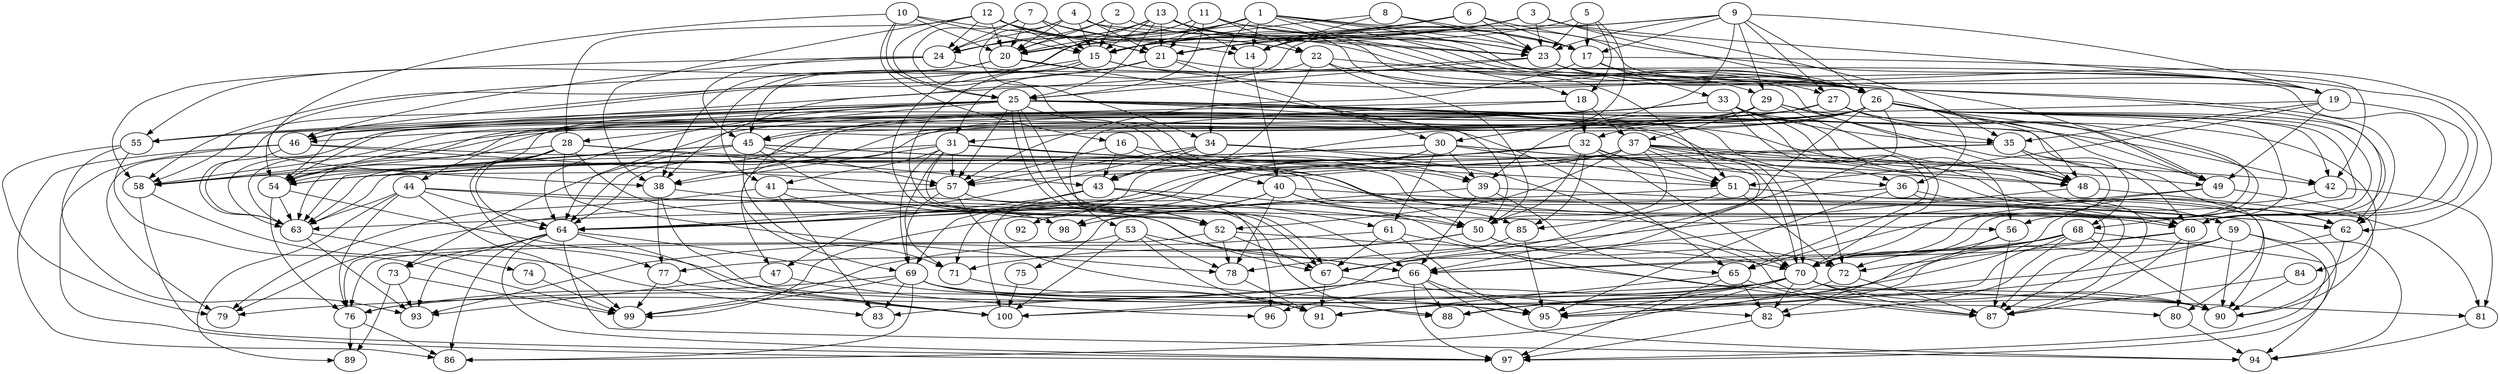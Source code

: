 // DAG automatically generated by daggen at Tue Jul 18 11:30:58 2017
// ./daggen --dot -n 100 --fat 0.5 --regular 0.2 --density 0.8 --jump 4 
digraph G {
  1 [size="8040013042", alpha="0.03"]
  1 -> 14 [size ="134217728"]
  1 -> 15 [size ="134217728"]
  1 -> 18 [size ="134217728"]
  1 -> 19 [size ="134217728"]
  1 -> 20 [size ="134217728"]
  1 -> 23 [size ="134217728"]
  1 -> 24 [size ="134217728"]
  1 -> 26 [size ="134217728"]
  1 -> 29 [size ="134217728"]
  1 -> 34 [size ="134217728"]
  2 [size="38368051200", alpha="0.06"]
  2 -> 15 [size ="134217728"]
  2 -> 20 [size ="134217728"]
  2 -> 23 [size ="134217728"]
  2 -> 24 [size ="134217728"]
  2 -> 26 [size ="134217728"]
  3 [size="8589934592", alpha="0.06"]
  3 -> 14 [size ="33554432"]
  3 -> 15 [size ="33554432"]
  3 -> 19 [size ="33554432"]
  3 -> 20 [size ="33554432"]
  3 -> 21 [size ="33554432"]
  3 -> 23 [size ="33554432"]
  3 -> 26 [size ="33554432"]
  3 -> 35 [size ="33554432"]
  4 [size="30895756196", alpha="0.07"]
  4 -> 15 [size ="536870912"]
  4 -> 20 [size ="536870912"]
  4 -> 21 [size ="536870912"]
  4 -> 23 [size ="536870912"]
  4 -> 24 [size ="536870912"]
  4 -> 26 [size ="536870912"]
  4 -> 34 [size ="536870912"]
  5 [size="28991029248", alpha="0.04"]
  5 -> 15 [size ="75497472"]
  5 -> 17 [size ="75497472"]
  5 -> 18 [size ="75497472"]
  5 -> 23 [size ="75497472"]
  5 -> 43 [size ="75497472"]
  6 [size="19924227489", alpha="0.03"]
  6 -> 14 [size ="411041792"]
  6 -> 15 [size ="411041792"]
  6 -> 17 [size ="411041792"]
  6 -> 19 [size ="411041792"]
  6 -> 21 [size ="411041792"]
  6 -> 23 [size ="411041792"]
  7 [size="549755813888", alpha="0.13"]
  7 -> 15 [size ="536870912"]
  7 -> 17 [size ="536870912"]
  7 -> 20 [size ="536870912"]
  7 -> 22 [size ="536870912"]
  7 -> 24 [size ="536870912"]
  7 -> 39 [size ="536870912"]
  8 [size="23860259476", alpha="0.00"]
  8 -> 14 [size ="536870912"]
  8 -> 15 [size ="536870912"]
  8 -> 17 [size ="536870912"]
  8 -> 23 [size ="536870912"]
  9 [size="24004346924", alpha="0.17"]
  9 -> 17 [size ="411041792"]
  9 -> 19 [size ="411041792"]
  9 -> 21 [size ="411041792"]
  9 -> 23 [size ="411041792"]
  9 -> 26 [size ="411041792"]
  9 -> 27 [size ="411041792"]
  9 -> 29 [size ="411041792"]
  9 -> 30 [size ="411041792"]
  9 -> 38 [size ="411041792"]
  10 [size="1073741824000", alpha="0.20"]
  10 -> 15 [size ="838860800"]
  10 -> 16 [size ="838860800"]
  10 -> 20 [size ="838860800"]
  10 -> 21 [size ="838860800"]
  10 -> 25 [size ="838860800"]
  10 -> 38 [size ="838860800"]
  11 [size="17667169160", alpha="0.09"]
  11 -> 17 [size ="536870912"]
  11 -> 20 [size ="536870912"]
  11 -> 21 [size ="536870912"]
  11 -> 22 [size ="536870912"]
  11 -> 23 [size ="536870912"]
  11 -> 25 [size ="536870912"]
  11 -> 46 [size ="536870912"]
  12 [size="4819491461", alpha="0.11"]
  12 -> 14 [size ="134217728"]
  12 -> 15 [size ="134217728"]
  12 -> 20 [size ="134217728"]
  12 -> 21 [size ="134217728"]
  12 -> 22 [size ="134217728"]
  12 -> 24 [size ="134217728"]
  12 -> 25 [size ="134217728"]
  12 -> 28 [size ="134217728"]
  12 -> 38 [size ="134217728"]
  13 [size="110413940183", alpha="0.14"]
  13 -> 14 [size ="75497472"]
  13 -> 15 [size ="75497472"]
  13 -> 19 [size ="75497472"]
  13 -> 20 [size ="75497472"]
  13 -> 21 [size ="75497472"]
  13 -> 23 [size ="75497472"]
  13 -> 24 [size ="75497472"]
  13 -> 25 [size ="75497472"]
  13 -> 26 [size ="75497472"]
  13 -> 27 [size ="75497472"]
  13 -> 38 [size ="75497472"]
  14 [size="549755813888", alpha="0.10"]
  14 -> 40 [size ="536870912"]
  15 [size="1073741824000", alpha="0.13"]
  15 -> 41 [size ="838860800"]
  15 -> 45 [size ="838860800"]
  15 -> 51 [size ="838860800"]
  15 -> 52 [size ="838860800"]
  15 -> 58 [size ="838860800"]
  15 -> 60 [size ="838860800"]
  16 [size="134217728000", alpha="0.19"]
  16 -> 40 [size ="209715200"]
  16 -> 43 [size ="209715200"]
  16 -> 51 [size ="209715200"]
  16 -> 57 [size ="209715200"]
  17 [size="21785581076", alpha="0.11"]
  17 -> 26 [size ="411041792"]
  17 -> 33 [size ="411041792"]
  17 -> 42 [size ="411041792"]
  17 -> 57 [size ="411041792"]
  18 [size="197815035960", alpha="0.02"]
  18 -> 32 [size ="134217728"]
  18 -> 37 [size ="134217728"]
  18 -> 46 [size ="134217728"]
  18 -> 53 [size ="134217728"]
  19 [size="282758455394", alpha="0.15"]
  19 -> 35 [size ="209715200"]
  19 -> 49 [size ="209715200"]
  19 -> 51 [size ="209715200"]
  19 -> 58 [size ="209715200"]
  19 -> 60 [size ="209715200"]
  20 [size="3915785791", alpha="0.10"]
  20 -> 26 [size ="134217728"]
  20 -> 50 [size ="134217728"]
  20 -> 54 [size ="134217728"]
  20 -> 55 [size ="134217728"]
  21 [size="322396921216", alpha="0.01"]
  21 -> 30 [size ="209715200"]
  21 -> 48 [size ="209715200"]
  21 -> 52 [size ="209715200"]
  21 -> 58 [size ="209715200"]
  22 [size="133011222679", alpha="0.10"]
  22 -> 26 [size ="411041792"]
  22 -> 31 [size ="411041792"]
  22 -> 43 [size ="411041792"]
  22 -> 50 [size ="411041792"]
  22 -> 60 [size ="411041792"]
  23 [size="846641300144", alpha="0.03"]
  23 -> 25 [size ="679477248"]
  23 -> 49 [size ="679477248"]
  23 -> 54 [size ="679477248"]
  23 -> 60 [size ="679477248"]
  23 -> 62 [size ="679477248"]
  24 [size="10998034448", alpha="0.20"]
  24 -> 45 [size ="209715200"]
  24 -> 46 [size ="209715200"]
  24 -> 58 [size ="209715200"]
  24 -> 62 [size ="209715200"]
  25 [size="601503739914", alpha="0.18"]
  25 -> 28 [size ="411041792"]
  25 -> 36 [size ="411041792"]
  25 -> 42 [size ="411041792"]
  25 -> 44 [size ="411041792"]
  25 -> 46 [size ="411041792"]
  25 -> 48 [size ="411041792"]
  25 -> 50 [size ="411041792"]
  25 -> 54 [size ="411041792"]
  25 -> 55 [size ="411041792"]
  25 -> 57 [size ="411041792"]
  25 -> 62 [size ="411041792"]
  25 -> 63 [size ="411041792"]
  25 -> 64 [size ="411041792"]
  25 -> 65 [size ="411041792"]
  25 -> 66 [size ="411041792"]
  25 -> 67 [size ="411041792"]
  25 -> 67 [size ="411041792"]
  25 -> 70 [size ="411041792"]
  25 -> 70 [size ="411041792"]
  26 [size="227963094267", alpha="0.05"]
  26 -> 31 [size ="679477248"]
  26 -> 32 [size ="679477248"]
  26 -> 36 [size ="679477248"]
  26 -> 38 [size ="679477248"]
  26 -> 42 [size ="679477248"]
  26 -> 45 [size ="679477248"]
  26 -> 47 [size ="679477248"]
  26 -> 48 [size ="679477248"]
  26 -> 49 [size ="679477248"]
  26 -> 54 [size ="679477248"]
  26 -> 56 [size ="679477248"]
  26 -> 60 [size ="679477248"]
  26 -> 62 [size ="679477248"]
  26 -> 63 [size ="679477248"]
  26 -> 64 [size ="679477248"]
  26 -> 66 [size ="679477248"]
  26 -> 67 [size ="679477248"]
  26 -> 68 [size ="679477248"]
  26 -> 70 [size ="679477248"]
  27 [size="1073741824000", alpha="0.05"]
  27 -> 35 [size ="838860800"]
  27 -> 39 [size ="838860800"]
  27 -> 46 [size ="838860800"]
  27 -> 49 [size ="838860800"]
  27 -> 64 [size ="838860800"]
  27 -> 70 [size ="838860800"]
  28 [size="1073741824000", alpha="0.06"]
  28 -> 43 [size ="838860800"]
  28 -> 54 [size ="838860800"]
  28 -> 58 [size ="838860800"]
  28 -> 60 [size ="838860800"]
  28 -> 63 [size ="838860800"]
  28 -> 64 [size ="838860800"]
  28 -> 66 [size ="838860800"]
  28 -> 77 [size ="838860800"]
  28 -> 78 [size ="838860800"]
  29 [size="106378706744", alpha="0.15"]
  29 -> 37 [size ="75497472"]
  29 -> 48 [size ="75497472"]
  29 -> 49 [size ="75497472"]
  29 -> 58 [size ="75497472"]
  29 -> 63 [size ="75497472"]
  29 -> 69 [size ="75497472"]
  29 -> 70 [size ="75497472"]
  30 [size="2028646084", alpha="0.16"]
  30 -> 39 [size ="33554432"]
  30 -> 47 [size ="33554432"]
  30 -> 48 [size ="33554432"]
  30 -> 51 [size ="33554432"]
  30 -> 54 [size ="33554432"]
  30 -> 58 [size ="33554432"]
  30 -> 59 [size ="33554432"]
  30 -> 61 [size ="33554432"]
  30 -> 71 [size ="33554432"]
  31 [size="12559162101", alpha="0.01"]
  31 -> 38 [size ="411041792"]
  31 -> 39 [size ="411041792"]
  31 -> 41 [size ="411041792"]
  31 -> 48 [size ="411041792"]
  31 -> 52 [size ="411041792"]
  31 -> 57 [size ="411041792"]
  31 -> 60 [size ="411041792"]
  31 -> 63 [size ="411041792"]
  31 -> 69 [size ="411041792"]
  31 -> 71 [size ="411041792"]
  32 [size="16893712537", alpha="0.16"]
  32 -> 36 [size ="75497472"]
  32 -> 50 [size ="75497472"]
  32 -> 51 [size ="75497472"]
  32 -> 54 [size ="75497472"]
  32 -> 64 [size ="75497472"]
  32 -> 70 [size ="75497472"]
  32 -> 85 [size ="75497472"]
  33 [size="1073741824000", alpha="0.15"]
  33 -> 35 [size ="838860800"]
  33 -> 45 [size ="838860800"]
  33 -> 48 [size ="838860800"]
  33 -> 54 [size ="838860800"]
  33 -> 55 [size ="838860800"]
  33 -> 56 [size ="838860800"]
  33 -> 64 [size ="838860800"]
  33 -> 65 [size ="838860800"]
  33 -> 70 [size ="838860800"]
  33 -> 79 [size ="838860800"]
  33 -> 84 [size ="838860800"]
  34 [size="19952557478", alpha="0.11"]
  34 -> 42 [size ="411041792"]
  34 -> 43 [size ="411041792"]
  34 -> 57 [size ="411041792"]
  34 -> 64 [size ="411041792"]
  34 -> 70 [size ="411041792"]
  35 [size="192676309668", alpha="0.05"]
  35 -> 48 [size ="134217728"]
  35 -> 57 [size ="134217728"]
  35 -> 60 [size ="134217728"]
  35 -> 68 [size ="134217728"]
  35 -> 99 [size ="134217728"]
  36 [size="2827974315", alpha="0.07"]
  36 -> 60 [size ="75497472"]
  36 -> 87 [size ="75497472"]
  36 -> 95 [size ="75497472"]
  36 -> 98 [size ="75497472"]
  37 [size="18420190900", alpha="0.10"]
  37 -> 49 [size ="301989888"]
  37 -> 50 [size ="301989888"]
  37 -> 51 [size ="301989888"]
  37 -> 52 [size ="301989888"]
  37 -> 54 [size ="301989888"]
  37 -> 62 [size ="301989888"]
  37 -> 63 [size ="301989888"]
  37 -> 64 [size ="301989888"]
  37 -> 66 [size ="301989888"]
  37 -> 72 [size ="301989888"]
  37 -> 80 [size ="301989888"]
  37 -> 100 [size ="301989888"]
  38 [size="18628296747", alpha="0.10"]
  38 -> 67 [size ="679477248"]
  38 -> 77 [size ="679477248"]
  38 -> 100 [size ="679477248"]
  39 [size="12192486534", alpha="0.19"]
  39 -> 62 [size ="536870912"]
  39 -> 65 [size ="536870912"]
  39 -> 66 [size ="536870912"]
  39 -> 75 [size ="536870912"]
  40 [size="5219678521", alpha="0.04"]
  40 -> 50 [size ="134217728"]
  40 -> 62 [size ="134217728"]
  40 -> 78 [size ="134217728"]
  40 -> 85 [size ="134217728"]
  40 -> 92 [size ="134217728"]
  40 -> 98 [size ="134217728"]
  41 [size="8589934592", alpha="0.14"]
  41 -> 50 [size ="33554432"]
  41 -> 52 [size ="33554432"]
  41 -> 79 [size ="33554432"]
  41 -> 83 [size ="33554432"]
  42 [size="28991029248", alpha="0.09"]
  42 -> 81 [size ="75497472"]
  42 -> 95 [size ="75497472"]
  43 [size="782757789696", alpha="0.19"]
  43 -> 61 [size ="679477248"]
  43 -> 64 [size ="679477248"]
  43 -> 69 [size ="679477248"]
  43 -> 87 [size ="679477248"]
  43 -> 96 [size ="679477248"]
  44 [size="368293445632", alpha="0.01"]
  44 -> 56 [size ="411041792"]
  44 -> 63 [size ="411041792"]
  44 -> 64 [size ="411041792"]
  44 -> 76 [size ="411041792"]
  44 -> 89 [size ="411041792"]
  44 -> 98 [size ="411041792"]
  44 -> 99 [size ="411041792"]
  45 [size="3984431151", alpha="0.02"]
  45 -> 52 [size ="134217728"]
  45 -> 54 [size ="134217728"]
  45 -> 57 [size ="134217728"]
  45 -> 60 [size ="134217728"]
  45 -> 63 [size ="134217728"]
  45 -> 71 [size ="134217728"]
  45 -> 73 [size ="134217728"]
  45 -> 87 [size ="134217728"]
  46 [size="29241308338", alpha="0.10"]
  46 -> 57 [size ="536870912"]
  46 -> 63 [size ="536870912"]
  46 -> 86 [size ="536870912"]
  46 -> 87 [size ="536870912"]
  46 -> 97 [size ="536870912"]
  47 [size="13619315119", alpha="0.08"]
  47 -> 93 [size ="33554432"]
  47 -> 96 [size ="33554432"]
  48 [size="243541847016", alpha="0.16"]
  48 -> 78 [size ="536870912"]
  48 -> 81 [size ="536870912"]
  49 [size="368293445632", alpha="0.16"]
  49 -> 65 [size ="411041792"]
  49 -> 67 [size ="411041792"]
  49 -> 90 [size ="411041792"]
  50 [size="134217728000", alpha="0.05"]
  50 -> 71 [size ="209715200"]
  50 -> 72 [size ="209715200"]
  50 -> 90 [size ="209715200"]
  50 -> 93 [size ="209715200"]
  51 [size="1142021547866", alpha="0.07"]
  51 -> 63 [size ="679477248"]
  51 -> 72 [size ="679477248"]
  51 -> 85 [size ="679477248"]
  51 -> 90 [size ="679477248"]
  51 -> 97 [size ="679477248"]
  52 [size="120533539248", alpha="0.10"]
  52 -> 67 [size ="134217728"]
  52 -> 70 [size ="134217728"]
  52 -> 76 [size ="134217728"]
  52 -> 78 [size ="134217728"]
  53 [size="1318933662812", alpha="0.13"]
  53 -> 66 [size ="838860800"]
  53 -> 76 [size ="838860800"]
  53 -> 78 [size ="838860800"]
  53 -> 91 [size ="838860800"]
  53 -> 100 [size ="838860800"]
  54 [size="549755813888", alpha="0.17"]
  54 -> 63 [size ="536870912"]
  54 -> 76 [size ="536870912"]
  54 -> 88 [size ="536870912"]
  55 [size="231928233984", alpha="0.04"]
  55 -> 79 [size ="301989888"]
  55 -> 93 [size ="301989888"]
  55 -> 99 [size ="301989888"]
  56 [size="738383109204", alpha="0.07"]
  56 -> 70 [size ="536870912"]
  56 -> 82 [size ="536870912"]
  56 -> 87 [size ="536870912"]
  57 [size="68719476736", alpha="0.15"]
  57 -> 69 [size ="134217728"]
  57 -> 79 [size ="134217728"]
  57 -> 88 [size ="134217728"]
  57 -> 95 [size ="134217728"]
  58 [size="68719476736", alpha="0.02"]
  58 -> 83 [size ="134217728"]
  58 -> 97 [size ="134217728"]
  59 [size="134217728000", alpha="0.14"]
  59 -> 66 [size ="209715200"]
  59 -> 88 [size ="209715200"]
  59 -> 90 [size ="209715200"]
  59 -> 91 [size ="209715200"]
  59 -> 94 [size ="209715200"]
  59 -> 97 [size ="209715200"]
  60 [size="30591490010", alpha="0.13"]
  60 -> 66 [size ="536870912"]
  60 -> 72 [size ="536870912"]
  60 -> 80 [size ="536870912"]
  60 -> 87 [size ="536870912"]
  61 [size="37719663452", alpha="0.11"]
  61 -> 67 [size ="679477248"]
  61 -> 90 [size ="679477248"]
  61 -> 95 [size ="679477248"]
  61 -> 99 [size ="679477248"]
  62 [size="57670738778", alpha="0.11"]
  62 -> 88 [size ="75497472"]
  62 -> 90 [size ="75497472"]
  63 [size="1352998064", alpha="0.15"]
  63 -> 74 [size ="33554432"]
  63 -> 93 [size ="33554432"]
  64 [size="10899586191", alpha="0.14"]
  64 -> 73 [size ="209715200"]
  64 -> 86 [size ="209715200"]
  64 -> 91 [size ="209715200"]
  64 -> 93 [size ="209715200"]
  64 -> 94 [size ="209715200"]
  64 -> 97 [size ="209715200"]
  64 -> 100 [size ="209715200"]
  65 [size="67493690484", alpha="0.13"]
  65 -> 82 [size ="134217728"]
  65 -> 87 [size ="134217728"]
  65 -> 91 [size ="134217728"]
  65 -> 97 [size ="134217728"]
  66 [size="13764523718", alpha="0.01"]
  66 -> 79 [size ="411041792"]
  66 -> 83 [size ="411041792"]
  66 -> 88 [size ="411041792"]
  66 -> 94 [size ="411041792"]
  66 -> 95 [size ="411041792"]
  66 -> 97 [size ="411041792"]
  67 [size="12168306714", alpha="0.09"]
  67 -> 82 [size ="536870912"]
  67 -> 91 [size ="536870912"]
  68 [size="110925649994", alpha="0.18"]
  68 -> 72 [size ="75497472"]
  68 -> 77 [size ="75497472"]
  68 -> 82 [size ="75497472"]
  68 -> 90 [size ="75497472"]
  68 -> 91 [size ="75497472"]
  68 -> 94 [size ="75497472"]
  68 -> 95 [size ="75497472"]
  69 [size="21740916532", alpha="0.19"]
  69 -> 76 [size ="679477248"]
  69 -> 80 [size ="679477248"]
  69 -> 83 [size ="679477248"]
  69 -> 86 [size ="679477248"]
  69 -> 88 [size ="679477248"]
  69 -> 90 [size ="679477248"]
  69 -> 95 [size ="679477248"]
  69 -> 99 [size ="679477248"]
  70 [size="782757789696", alpha="0.18"]
  70 -> 76 [size ="679477248"]
  70 -> 81 [size ="679477248"]
  70 -> 82 [size ="679477248"]
  70 -> 86 [size ="679477248"]
  70 -> 87 [size ="679477248"]
  70 -> 88 [size ="679477248"]
  70 -> 90 [size ="679477248"]
  70 -> 95 [size ="679477248"]
  70 -> 96 [size ="679477248"]
  70 -> 100 [size ="679477248"]
  71 [size="126957418141", alpha="0.15"]
  71 -> 91 [size ="209715200"]
  72 [size="1575060888", alpha="0.08"]
  72 -> 87 [size ="33554432"]
  72 -> 95 [size ="33554432"]
  73 [size="1073741824000", alpha="0.12"]
  73 -> 89 [size ="838860800"]
  73 -> 93 [size ="838860800"]
  73 -> 99 [size ="838860800"]
  74 [size="285136536400", alpha="0.01"]
  74 -> 99 [size ="209715200"]
  75 [size="1064308130", alpha="0.05"]
  75 -> 100 [size ="33554432"]
  76 [size="8885450253", alpha="0.05"]
  76 -> 86 [size ="209715200"]
  76 -> 89 [size ="209715200"]
  77 [size="1417028494", alpha="0.18"]
  77 -> 99 [size ="33554432"]
  77 -> 100 [size ="33554432"]
  78 [size="10311926774", alpha="0.16"]
  78 -> 91 [size ="209715200"]
  79 [size="8589934592", alpha="0.02"]
  80 [size="8589934592", alpha="0.01"]
  80 -> 94 [size ="33554432"]
  81 [size="1073741824000", alpha="0.06"]
  81 -> 94 [size ="838860800"]
  82 [size="134217728000", alpha="0.11"]
  82 -> 97 [size ="209715200"]
  83 [size="549755813888", alpha="0.02"]
  84 [size="231928233984", alpha="0.11"]
  84 -> 87 [size ="301989888"]
  84 -> 90 [size ="301989888"]
  85 [size="297253089367", alpha="0.19"]
  85 -> 95 [size ="301989888"]
  85 -> 100 [size ="301989888"]
  86 [size="68719476736", alpha="0.06"]
  87 [size="11210382911", alpha="0.15"]
  88 [size="319053806440", alpha="0.07"]
  89 [size="232057045918", alpha="0.20"]
  90 [size="99963038959", alpha="0.07"]
  91 [size="558966258230", alpha="0.08"]
  92 [size="7053171567", alpha="0.16"]
  93 [size="134217728000", alpha="0.13"]
  94 [size="15909098794", alpha="0.06"]
  95 [size="1073741824000", alpha="0.05"]
  96 [size="11624466100", alpha="0.18"]
  97 [size="2916689392", alpha="0.18"]
  98 [size="4218711900", alpha="0.04"]
  99 [size="665171466700", alpha="0.19"]
  100 [size="279638853172", alpha="0.17"]
}
